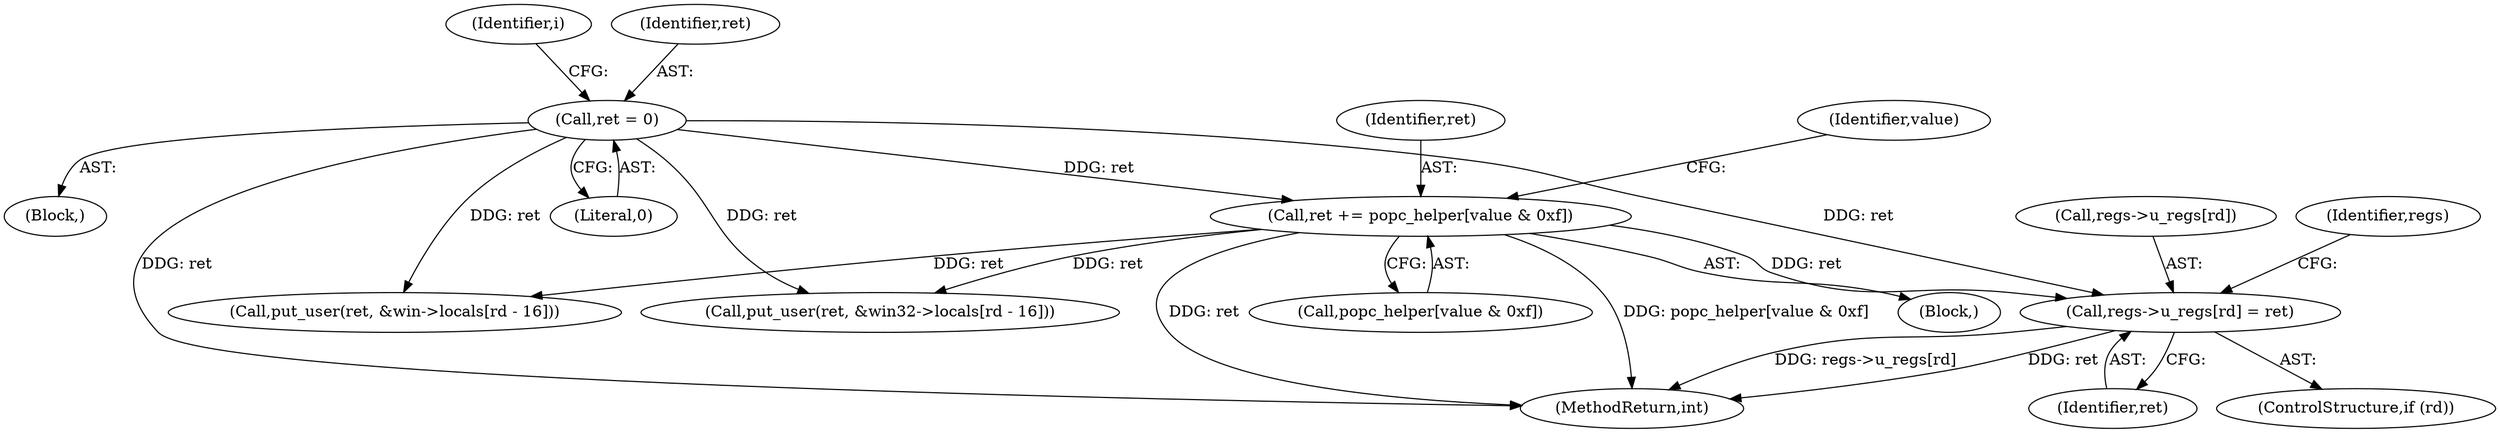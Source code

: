 digraph "0_linux_a8b0ca17b80e92faab46ee7179ba9e99ccb61233_37@pointer" {
"1000192" [label="(Call,regs->u_regs[rd] = ret)"];
"1000163" [label="(Call,ret = 0)"];
"1000175" [label="(Call,ret += popc_helper[value & 0xf])"];
"1000257" [label="(MethodReturn,int)"];
"1000190" [label="(ControlStructure,if (rd))"];
"1000167" [label="(Identifier,i)"];
"1000198" [label="(Identifier,ret)"];
"1000219" [label="(Call,put_user(ret, &win32->locals[rd - 16]))"];
"1000177" [label="(Call,popc_helper[value & 0xf])"];
"1000192" [label="(Call,regs->u_regs[rd] = ret)"];
"1000175" [label="(Call,ret += popc_helper[value & 0xf])"];
"1000164" [label="(Identifier,ret)"];
"1000183" [label="(Identifier,value)"];
"1000163" [label="(Call,ret = 0)"];
"1000174" [label="(Block,)"];
"1000165" [label="(Literal,0)"];
"1000176" [label="(Identifier,ret)"];
"1000162" [label="(Block,)"];
"1000193" [label="(Call,regs->u_regs[rd])"];
"1000254" [label="(Identifier,regs)"];
"1000243" [label="(Call,put_user(ret, &win->locals[rd - 16]))"];
"1000192" -> "1000190"  [label="AST: "];
"1000192" -> "1000198"  [label="CFG: "];
"1000193" -> "1000192"  [label="AST: "];
"1000198" -> "1000192"  [label="AST: "];
"1000254" -> "1000192"  [label="CFG: "];
"1000192" -> "1000257"  [label="DDG: regs->u_regs[rd]"];
"1000192" -> "1000257"  [label="DDG: ret"];
"1000163" -> "1000192"  [label="DDG: ret"];
"1000175" -> "1000192"  [label="DDG: ret"];
"1000163" -> "1000162"  [label="AST: "];
"1000163" -> "1000165"  [label="CFG: "];
"1000164" -> "1000163"  [label="AST: "];
"1000165" -> "1000163"  [label="AST: "];
"1000167" -> "1000163"  [label="CFG: "];
"1000163" -> "1000257"  [label="DDG: ret"];
"1000163" -> "1000175"  [label="DDG: ret"];
"1000163" -> "1000219"  [label="DDG: ret"];
"1000163" -> "1000243"  [label="DDG: ret"];
"1000175" -> "1000174"  [label="AST: "];
"1000175" -> "1000177"  [label="CFG: "];
"1000176" -> "1000175"  [label="AST: "];
"1000177" -> "1000175"  [label="AST: "];
"1000183" -> "1000175"  [label="CFG: "];
"1000175" -> "1000257"  [label="DDG: ret"];
"1000175" -> "1000257"  [label="DDG: popc_helper[value & 0xf]"];
"1000175" -> "1000219"  [label="DDG: ret"];
"1000175" -> "1000243"  [label="DDG: ret"];
}
